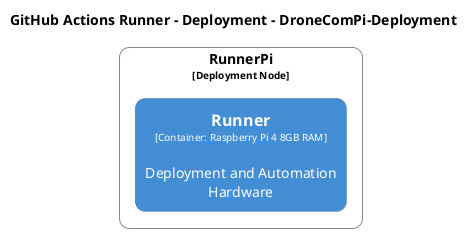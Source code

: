 @startuml
set separator none
title GitHub Actions Runner - Deployment - DroneComPi-Deployment

left to right direction

skinparam {
  arrowFontSize 10
  defaultTextAlignment center
  wrapWidth 200
  maxMessageSize 100
}

hide stereotype

skinparam rectangle<<DroneComPiDeployment.RunnerPi.Runner_1>> {
  BackgroundColor #438dd5
  FontColor #ffffff
  BorderColor #2e6295
  roundCorner 20
  shadowing false
}
skinparam rectangle<<DroneComPiDeployment.RunnerPi>> {
  BackgroundColor #ffffff
  FontColor #000000
  BorderColor #888888
  roundCorner 20
  shadowing false
}

rectangle "RunnerPi\n<size:10>[Deployment Node]</size>" <<DroneComPiDeployment.RunnerPi>> as DroneComPiDeployment.RunnerPi {
  rectangle "==Runner\n<size:10>[Container: Raspberry Pi 4 8GB RAM]</size>\n\nDeployment and Automation Hardware" <<DroneComPiDeployment.RunnerPi.Runner_1>> as DroneComPiDeployment.RunnerPi.Runner_1
}

@enduml